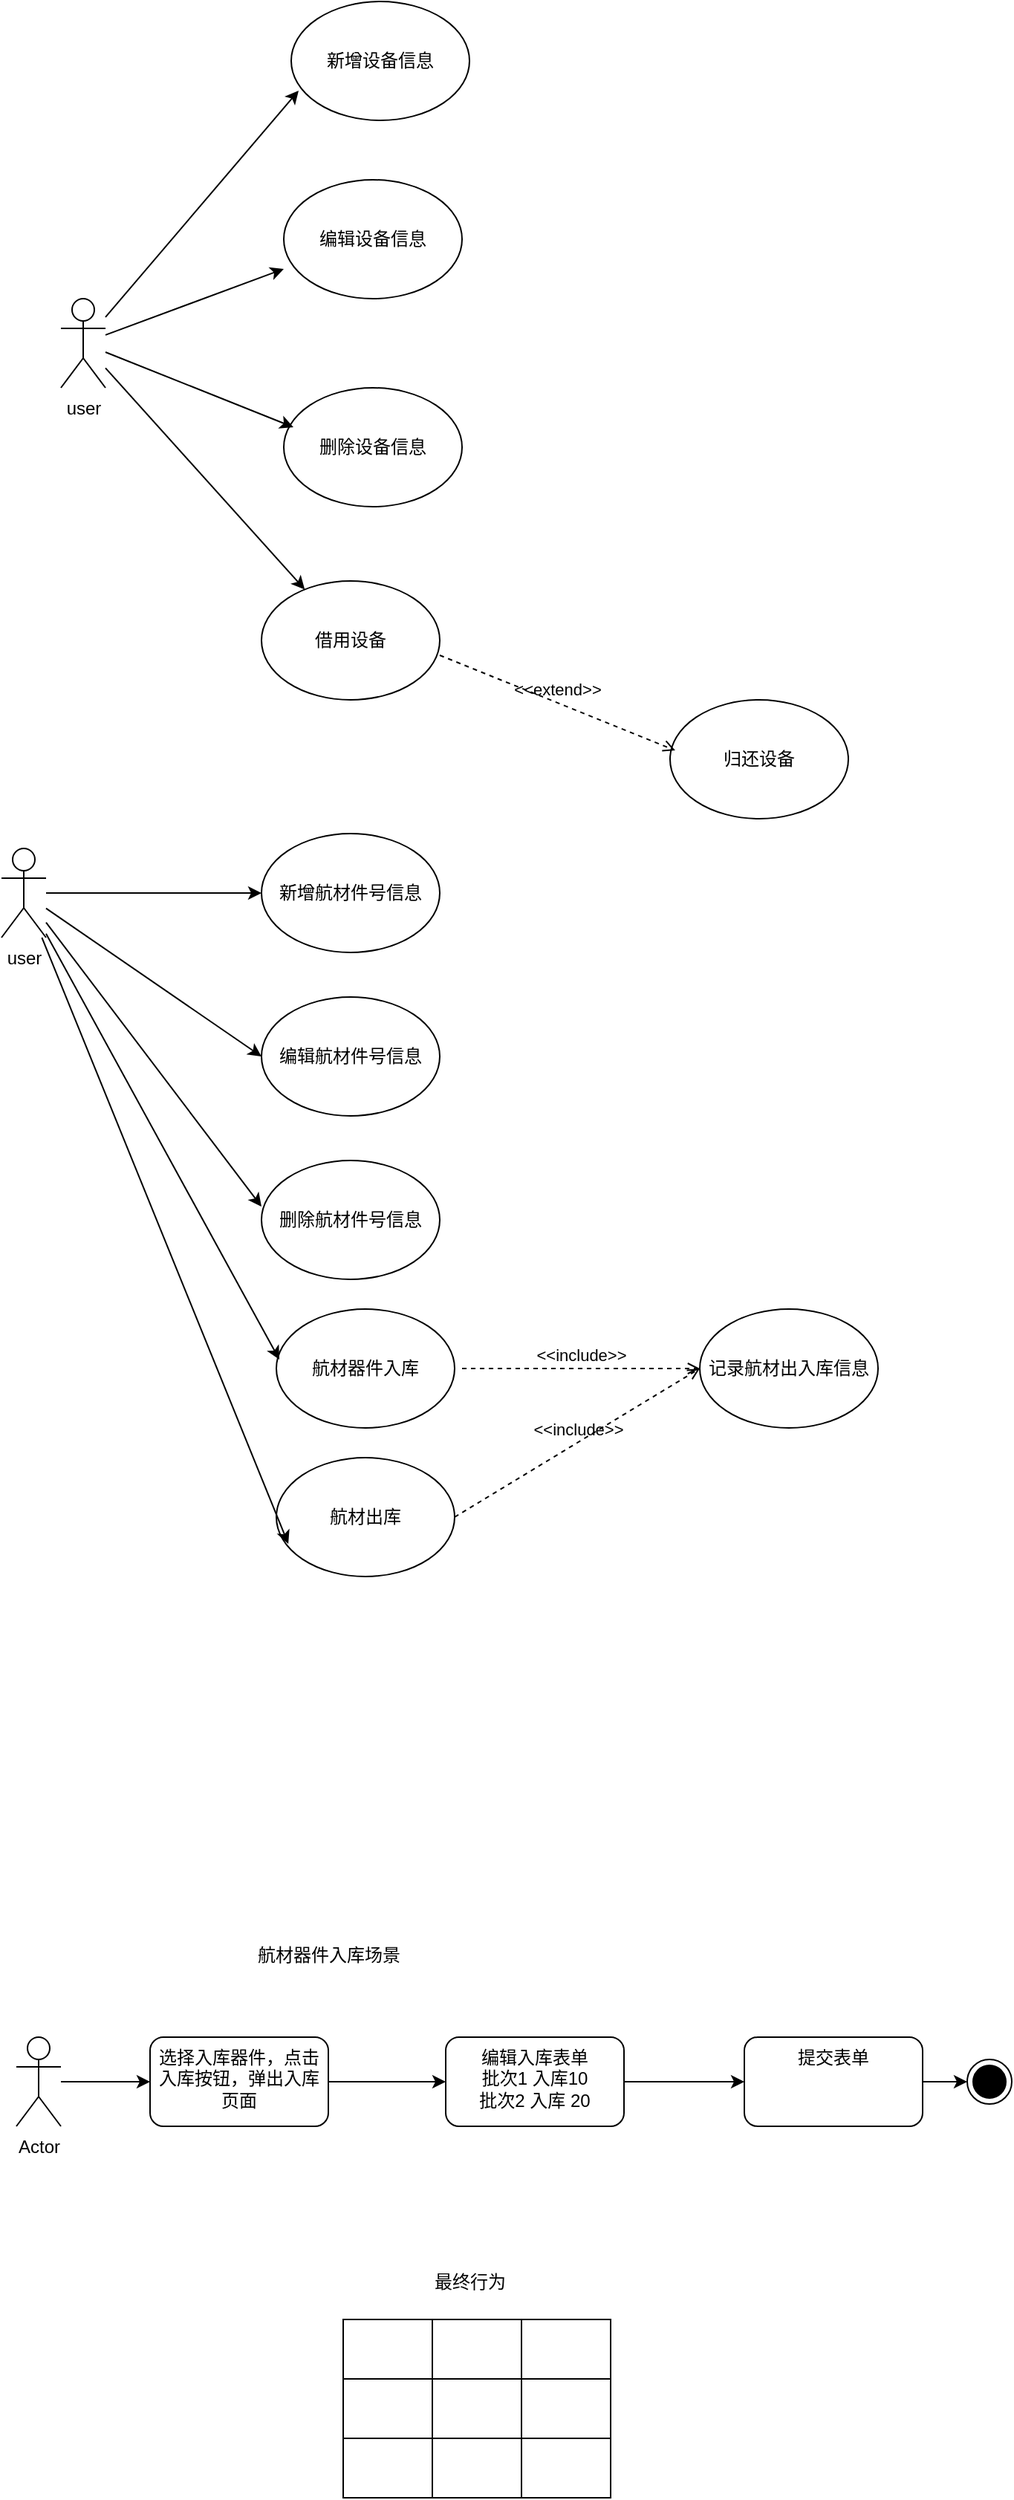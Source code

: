 <mxfile version="24.7.1" type="github">
  <diagram name="Page-1" id="piCZtO-26Py5zePVwWeR">
    <mxGraphModel dx="1434" dy="1838" grid="1" gridSize="10" guides="1" tooltips="1" connect="1" arrows="1" fold="1" page="1" pageScale="1" pageWidth="850" pageHeight="1100" math="0" shadow="0">
      <root>
        <mxCell id="0" />
        <mxCell id="1" parent="0" />
        <mxCell id="MWVJ1f_NghS_9OLPC1m6-1" value="user&lt;div&gt;&lt;br&gt;&lt;/div&gt;" style="shape=umlActor;verticalLabelPosition=bottom;verticalAlign=top;html=1;outlineConnect=0;" parent="1" vertex="1">
          <mxGeometry x="170" y="190" width="30" height="60" as="geometry" />
        </mxCell>
        <mxCell id="MWVJ1f_NghS_9OLPC1m6-2" value="新增设备信息" style="ellipse;whiteSpace=wrap;html=1;" parent="1" vertex="1">
          <mxGeometry x="325" y="-10" width="120" height="80" as="geometry" />
        </mxCell>
        <mxCell id="MWVJ1f_NghS_9OLPC1m6-3" value="编辑设备信息" style="ellipse;whiteSpace=wrap;html=1;" parent="1" vertex="1">
          <mxGeometry x="320" y="110" width="120" height="80" as="geometry" />
        </mxCell>
        <mxCell id="MWVJ1f_NghS_9OLPC1m6-4" value="删除设备信息" style="ellipse;whiteSpace=wrap;html=1;" parent="1" vertex="1">
          <mxGeometry x="320" y="250" width="120" height="80" as="geometry" />
        </mxCell>
        <mxCell id="MWVJ1f_NghS_9OLPC1m6-5" value="" style="endArrow=classic;html=1;rounded=0;" parent="1" source="MWVJ1f_NghS_9OLPC1m6-1" edge="1">
          <mxGeometry width="50" height="50" relative="1" as="geometry">
            <mxPoint x="280" y="100" as="sourcePoint" />
            <mxPoint x="330" y="50" as="targetPoint" />
          </mxGeometry>
        </mxCell>
        <mxCell id="MWVJ1f_NghS_9OLPC1m6-6" value="" style="endArrow=classic;html=1;rounded=0;" parent="1" source="MWVJ1f_NghS_9OLPC1m6-1" edge="1">
          <mxGeometry width="50" height="50" relative="1" as="geometry">
            <mxPoint x="270" y="220" as="sourcePoint" />
            <mxPoint x="320" y="170" as="targetPoint" />
          </mxGeometry>
        </mxCell>
        <mxCell id="MWVJ1f_NghS_9OLPC1m6-7" value="" style="endArrow=classic;html=1;rounded=0;entryX=0.054;entryY=0.331;entryDx=0;entryDy=0;entryPerimeter=0;" parent="1" source="MWVJ1f_NghS_9OLPC1m6-1" target="MWVJ1f_NghS_9OLPC1m6-4" edge="1">
          <mxGeometry width="50" height="50" relative="1" as="geometry">
            <mxPoint x="240" y="260" as="sourcePoint" />
            <mxPoint x="290" y="210" as="targetPoint" />
          </mxGeometry>
        </mxCell>
        <mxCell id="MWVJ1f_NghS_9OLPC1m6-8" value="借用设备" style="ellipse;whiteSpace=wrap;html=1;" parent="1" vertex="1">
          <mxGeometry x="305" y="380" width="120" height="80" as="geometry" />
        </mxCell>
        <mxCell id="MWVJ1f_NghS_9OLPC1m6-9" value="归还设备" style="ellipse;whiteSpace=wrap;html=1;" parent="1" vertex="1">
          <mxGeometry x="580" y="460" width="120" height="80" as="geometry" />
        </mxCell>
        <mxCell id="MWVJ1f_NghS_9OLPC1m6-12" value="&amp;lt;&amp;lt;extend&amp;gt;&amp;gt;" style="html=1;verticalAlign=bottom;labelBackgroundColor=none;endArrow=open;endFill=0;dashed=1;rounded=0;entryX=0.029;entryY=0.425;entryDx=0;entryDy=0;entryPerimeter=0;" parent="1" target="MWVJ1f_NghS_9OLPC1m6-9" edge="1">
          <mxGeometry width="160" relative="1" as="geometry">
            <mxPoint x="425" y="430" as="sourcePoint" />
            <mxPoint x="585" y="430" as="targetPoint" />
          </mxGeometry>
        </mxCell>
        <mxCell id="MWVJ1f_NghS_9OLPC1m6-13" value="" style="endArrow=classic;html=1;rounded=0;" parent="1" source="MWVJ1f_NghS_9OLPC1m6-1" target="MWVJ1f_NghS_9OLPC1m6-8" edge="1">
          <mxGeometry width="50" height="50" relative="1" as="geometry">
            <mxPoint x="140" y="370" as="sourcePoint" />
            <mxPoint x="190" y="320" as="targetPoint" />
          </mxGeometry>
        </mxCell>
        <mxCell id="ScBlRZpqlWq9Jn6grSCv-6" style="edgeStyle=orthogonalEdgeStyle;rounded=0;orthogonalLoop=1;jettySize=auto;html=1;entryX=0;entryY=0.5;entryDx=0;entryDy=0;" edge="1" parent="1" source="ScBlRZpqlWq9Jn6grSCv-4" target="ScBlRZpqlWq9Jn6grSCv-5">
          <mxGeometry relative="1" as="geometry" />
        </mxCell>
        <mxCell id="ScBlRZpqlWq9Jn6grSCv-9" style="rounded=0;orthogonalLoop=1;jettySize=auto;html=1;entryX=0;entryY=0.5;entryDx=0;entryDy=0;" edge="1" parent="1" source="ScBlRZpqlWq9Jn6grSCv-4" target="ScBlRZpqlWq9Jn6grSCv-7">
          <mxGeometry relative="1" as="geometry" />
        </mxCell>
        <mxCell id="ScBlRZpqlWq9Jn6grSCv-4" value="user&lt;div&gt;&lt;br&gt;&lt;/div&gt;" style="shape=umlActor;verticalLabelPosition=bottom;verticalAlign=top;html=1;outlineConnect=0;" vertex="1" parent="1">
          <mxGeometry x="130" y="560" width="30" height="60" as="geometry" />
        </mxCell>
        <mxCell id="ScBlRZpqlWq9Jn6grSCv-5" value="新增航材件号信息" style="ellipse;whiteSpace=wrap;html=1;" vertex="1" parent="1">
          <mxGeometry x="305" y="550" width="120" height="80" as="geometry" />
        </mxCell>
        <mxCell id="ScBlRZpqlWq9Jn6grSCv-7" value="编辑航材件号信息" style="ellipse;whiteSpace=wrap;html=1;" vertex="1" parent="1">
          <mxGeometry x="305" y="660" width="120" height="80" as="geometry" />
        </mxCell>
        <mxCell id="ScBlRZpqlWq9Jn6grSCv-10" value="删除航材件号信息" style="ellipse;whiteSpace=wrap;html=1;" vertex="1" parent="1">
          <mxGeometry x="305" y="770" width="120" height="80" as="geometry" />
        </mxCell>
        <mxCell id="ScBlRZpqlWq9Jn6grSCv-11" style="edgeStyle=none;rounded=0;orthogonalLoop=1;jettySize=auto;html=1;entryX=0;entryY=0.388;entryDx=0;entryDy=0;entryPerimeter=0;" edge="1" parent="1" source="ScBlRZpqlWq9Jn6grSCv-4" target="ScBlRZpqlWq9Jn6grSCv-10">
          <mxGeometry relative="1" as="geometry" />
        </mxCell>
        <mxCell id="ScBlRZpqlWq9Jn6grSCv-12" value="航材器件入库" style="ellipse;whiteSpace=wrap;html=1;" vertex="1" parent="1">
          <mxGeometry x="315" y="870" width="120" height="80" as="geometry" />
        </mxCell>
        <mxCell id="ScBlRZpqlWq9Jn6grSCv-13" style="edgeStyle=none;rounded=0;orthogonalLoop=1;jettySize=auto;html=1;entryX=0.017;entryY=0.425;entryDx=0;entryDy=0;entryPerimeter=0;" edge="1" parent="1" source="ScBlRZpqlWq9Jn6grSCv-4" target="ScBlRZpqlWq9Jn6grSCv-12">
          <mxGeometry relative="1" as="geometry" />
        </mxCell>
        <mxCell id="ScBlRZpqlWq9Jn6grSCv-14" value="&amp;lt;&amp;lt;include&amp;gt;&amp;gt;" style="html=1;verticalAlign=bottom;labelBackgroundColor=none;endArrow=open;endFill=0;dashed=1;rounded=0;" edge="1" parent="1">
          <mxGeometry width="160" relative="1" as="geometry">
            <mxPoint x="440" y="910" as="sourcePoint" />
            <mxPoint x="600" y="910" as="targetPoint" />
          </mxGeometry>
        </mxCell>
        <mxCell id="ScBlRZpqlWq9Jn6grSCv-15" value="记录航材出入库信息" style="ellipse;whiteSpace=wrap;html=1;" vertex="1" parent="1">
          <mxGeometry x="600" y="870" width="120" height="80" as="geometry" />
        </mxCell>
        <mxCell id="ScBlRZpqlWq9Jn6grSCv-16" value="航材出库" style="ellipse;whiteSpace=wrap;html=1;" vertex="1" parent="1">
          <mxGeometry x="315" y="970" width="120" height="80" as="geometry" />
        </mxCell>
        <mxCell id="ScBlRZpqlWq9Jn6grSCv-17" style="edgeStyle=none;rounded=0;orthogonalLoop=1;jettySize=auto;html=1;entryX=0.067;entryY=0.725;entryDx=0;entryDy=0;entryPerimeter=0;" edge="1" parent="1" source="ScBlRZpqlWq9Jn6grSCv-4" target="ScBlRZpqlWq9Jn6grSCv-16">
          <mxGeometry relative="1" as="geometry" />
        </mxCell>
        <mxCell id="ScBlRZpqlWq9Jn6grSCv-18" value="&amp;lt;&amp;lt;include&amp;gt;&amp;gt;" style="html=1;verticalAlign=bottom;labelBackgroundColor=none;endArrow=open;endFill=0;dashed=1;rounded=0;exitX=1;exitY=0.5;exitDx=0;exitDy=0;" edge="1" parent="1" source="ScBlRZpqlWq9Jn6grSCv-16">
          <mxGeometry width="160" relative="1" as="geometry">
            <mxPoint x="450" y="920" as="sourcePoint" />
            <mxPoint x="600" y="910" as="targetPoint" />
          </mxGeometry>
        </mxCell>
        <mxCell id="ScBlRZpqlWq9Jn6grSCv-28" value="" style="edgeStyle=none;rounded=0;orthogonalLoop=1;jettySize=auto;html=1;" edge="1" parent="1" source="ScBlRZpqlWq9Jn6grSCv-25" target="ScBlRZpqlWq9Jn6grSCv-27">
          <mxGeometry relative="1" as="geometry" />
        </mxCell>
        <mxCell id="ScBlRZpqlWq9Jn6grSCv-25" value="Actor" style="shape=umlActor;verticalLabelPosition=bottom;verticalAlign=top;html=1;" vertex="1" parent="1">
          <mxGeometry x="140" y="1360" width="30" height="60" as="geometry" />
        </mxCell>
        <mxCell id="ScBlRZpqlWq9Jn6grSCv-26" value="航材器件入库场景" style="text;html=1;align=center;verticalAlign=middle;resizable=0;points=[];autosize=1;strokeColor=none;fillColor=none;" vertex="1" parent="1">
          <mxGeometry x="290" y="1290" width="120" height="30" as="geometry" />
        </mxCell>
        <mxCell id="ScBlRZpqlWq9Jn6grSCv-30" value="" style="edgeStyle=none;rounded=0;orthogonalLoop=1;jettySize=auto;html=1;" edge="1" parent="1" source="ScBlRZpqlWq9Jn6grSCv-27" target="ScBlRZpqlWq9Jn6grSCv-29">
          <mxGeometry relative="1" as="geometry" />
        </mxCell>
        <mxCell id="ScBlRZpqlWq9Jn6grSCv-27" value="选择入库器件，点击入库按钮，弹出入库页面" style="rounded=1;whiteSpace=wrap;html=1;verticalAlign=top;" vertex="1" parent="1">
          <mxGeometry x="230" y="1360" width="120" height="60" as="geometry" />
        </mxCell>
        <mxCell id="ScBlRZpqlWq9Jn6grSCv-32" value="" style="edgeStyle=none;rounded=0;orthogonalLoop=1;jettySize=auto;html=1;" edge="1" parent="1" source="ScBlRZpqlWq9Jn6grSCv-29" target="ScBlRZpqlWq9Jn6grSCv-31">
          <mxGeometry relative="1" as="geometry" />
        </mxCell>
        <mxCell id="ScBlRZpqlWq9Jn6grSCv-29" value="编辑入库表单&lt;div&gt;批次1 入库10&lt;/div&gt;&lt;div&gt;批次2 入库 20&lt;/div&gt;" style="rounded=1;whiteSpace=wrap;html=1;verticalAlign=top;" vertex="1" parent="1">
          <mxGeometry x="429" y="1360" width="120" height="60" as="geometry" />
        </mxCell>
        <mxCell id="ScBlRZpqlWq9Jn6grSCv-34" value="" style="edgeStyle=none;rounded=0;orthogonalLoop=1;jettySize=auto;html=1;" edge="1" parent="1" source="ScBlRZpqlWq9Jn6grSCv-31" target="ScBlRZpqlWq9Jn6grSCv-33">
          <mxGeometry relative="1" as="geometry" />
        </mxCell>
        <mxCell id="ScBlRZpqlWq9Jn6grSCv-31" value="提交表单" style="rounded=1;whiteSpace=wrap;html=1;verticalAlign=top;" vertex="1" parent="1">
          <mxGeometry x="630" y="1360" width="120" height="60" as="geometry" />
        </mxCell>
        <mxCell id="ScBlRZpqlWq9Jn6grSCv-33" value="" style="ellipse;html=1;shape=endState;fillColor=strokeColor;" vertex="1" parent="1">
          <mxGeometry x="780" y="1375" width="30" height="30" as="geometry" />
        </mxCell>
        <mxCell id="ScBlRZpqlWq9Jn6grSCv-36" value="" style="shape=table;startSize=0;container=1;collapsible=0;childLayout=tableLayout;fontSize=16;" vertex="1" parent="1">
          <mxGeometry x="360" y="1550" width="180" height="120" as="geometry" />
        </mxCell>
        <mxCell id="ScBlRZpqlWq9Jn6grSCv-37" value="" style="shape=tableRow;horizontal=0;startSize=0;swimlaneHead=0;swimlaneBody=0;strokeColor=inherit;top=0;left=0;bottom=0;right=0;collapsible=0;dropTarget=0;fillColor=none;points=[[0,0.5],[1,0.5]];portConstraint=eastwest;fontSize=16;" vertex="1" parent="ScBlRZpqlWq9Jn6grSCv-36">
          <mxGeometry width="180" height="40" as="geometry" />
        </mxCell>
        <mxCell id="ScBlRZpqlWq9Jn6grSCv-38" value="" style="shape=partialRectangle;html=1;whiteSpace=wrap;connectable=0;strokeColor=inherit;overflow=hidden;fillColor=none;top=0;left=0;bottom=0;right=0;pointerEvents=1;fontSize=16;" vertex="1" parent="ScBlRZpqlWq9Jn6grSCv-37">
          <mxGeometry width="60" height="40" as="geometry">
            <mxRectangle width="60" height="40" as="alternateBounds" />
          </mxGeometry>
        </mxCell>
        <mxCell id="ScBlRZpqlWq9Jn6grSCv-39" value="" style="shape=partialRectangle;html=1;whiteSpace=wrap;connectable=0;strokeColor=inherit;overflow=hidden;fillColor=none;top=0;left=0;bottom=0;right=0;pointerEvents=1;fontSize=16;" vertex="1" parent="ScBlRZpqlWq9Jn6grSCv-37">
          <mxGeometry x="60" width="60" height="40" as="geometry">
            <mxRectangle width="60" height="40" as="alternateBounds" />
          </mxGeometry>
        </mxCell>
        <mxCell id="ScBlRZpqlWq9Jn6grSCv-40" value="" style="shape=partialRectangle;html=1;whiteSpace=wrap;connectable=0;strokeColor=inherit;overflow=hidden;fillColor=none;top=0;left=0;bottom=0;right=0;pointerEvents=1;fontSize=16;" vertex="1" parent="ScBlRZpqlWq9Jn6grSCv-37">
          <mxGeometry x="120" width="60" height="40" as="geometry">
            <mxRectangle width="60" height="40" as="alternateBounds" />
          </mxGeometry>
        </mxCell>
        <mxCell id="ScBlRZpqlWq9Jn6grSCv-41" value="" style="shape=tableRow;horizontal=0;startSize=0;swimlaneHead=0;swimlaneBody=0;strokeColor=inherit;top=0;left=0;bottom=0;right=0;collapsible=0;dropTarget=0;fillColor=none;points=[[0,0.5],[1,0.5]];portConstraint=eastwest;fontSize=16;" vertex="1" parent="ScBlRZpqlWq9Jn6grSCv-36">
          <mxGeometry y="40" width="180" height="40" as="geometry" />
        </mxCell>
        <mxCell id="ScBlRZpqlWq9Jn6grSCv-42" value="" style="shape=partialRectangle;html=1;whiteSpace=wrap;connectable=0;strokeColor=inherit;overflow=hidden;fillColor=none;top=0;left=0;bottom=0;right=0;pointerEvents=1;fontSize=16;" vertex="1" parent="ScBlRZpqlWq9Jn6grSCv-41">
          <mxGeometry width="60" height="40" as="geometry">
            <mxRectangle width="60" height="40" as="alternateBounds" />
          </mxGeometry>
        </mxCell>
        <mxCell id="ScBlRZpqlWq9Jn6grSCv-43" value="" style="shape=partialRectangle;html=1;whiteSpace=wrap;connectable=0;strokeColor=inherit;overflow=hidden;fillColor=none;top=0;left=0;bottom=0;right=0;pointerEvents=1;fontSize=16;" vertex="1" parent="ScBlRZpqlWq9Jn6grSCv-41">
          <mxGeometry x="60" width="60" height="40" as="geometry">
            <mxRectangle width="60" height="40" as="alternateBounds" />
          </mxGeometry>
        </mxCell>
        <mxCell id="ScBlRZpqlWq9Jn6grSCv-44" value="" style="shape=partialRectangle;html=1;whiteSpace=wrap;connectable=0;strokeColor=inherit;overflow=hidden;fillColor=none;top=0;left=0;bottom=0;right=0;pointerEvents=1;fontSize=16;" vertex="1" parent="ScBlRZpqlWq9Jn6grSCv-41">
          <mxGeometry x="120" width="60" height="40" as="geometry">
            <mxRectangle width="60" height="40" as="alternateBounds" />
          </mxGeometry>
        </mxCell>
        <mxCell id="ScBlRZpqlWq9Jn6grSCv-45" value="" style="shape=tableRow;horizontal=0;startSize=0;swimlaneHead=0;swimlaneBody=0;strokeColor=inherit;top=0;left=0;bottom=0;right=0;collapsible=0;dropTarget=0;fillColor=none;points=[[0,0.5],[1,0.5]];portConstraint=eastwest;fontSize=16;" vertex="1" parent="ScBlRZpqlWq9Jn6grSCv-36">
          <mxGeometry y="80" width="180" height="40" as="geometry" />
        </mxCell>
        <mxCell id="ScBlRZpqlWq9Jn6grSCv-46" value="" style="shape=partialRectangle;html=1;whiteSpace=wrap;connectable=0;strokeColor=inherit;overflow=hidden;fillColor=none;top=0;left=0;bottom=0;right=0;pointerEvents=1;fontSize=16;" vertex="1" parent="ScBlRZpqlWq9Jn6grSCv-45">
          <mxGeometry width="60" height="40" as="geometry">
            <mxRectangle width="60" height="40" as="alternateBounds" />
          </mxGeometry>
        </mxCell>
        <mxCell id="ScBlRZpqlWq9Jn6grSCv-47" value="" style="shape=partialRectangle;html=1;whiteSpace=wrap;connectable=0;strokeColor=inherit;overflow=hidden;fillColor=none;top=0;left=0;bottom=0;right=0;pointerEvents=1;fontSize=16;" vertex="1" parent="ScBlRZpqlWq9Jn6grSCv-45">
          <mxGeometry x="60" width="60" height="40" as="geometry">
            <mxRectangle width="60" height="40" as="alternateBounds" />
          </mxGeometry>
        </mxCell>
        <mxCell id="ScBlRZpqlWq9Jn6grSCv-48" value="" style="shape=partialRectangle;html=1;whiteSpace=wrap;connectable=0;strokeColor=inherit;overflow=hidden;fillColor=none;top=0;left=0;bottom=0;right=0;pointerEvents=1;fontSize=16;" vertex="1" parent="ScBlRZpqlWq9Jn6grSCv-45">
          <mxGeometry x="120" width="60" height="40" as="geometry">
            <mxRectangle width="60" height="40" as="alternateBounds" />
          </mxGeometry>
        </mxCell>
        <mxCell id="ScBlRZpqlWq9Jn6grSCv-50" value="最终行为" style="text;html=1;align=center;verticalAlign=middle;resizable=0;points=[];autosize=1;strokeColor=none;fillColor=none;" vertex="1" parent="1">
          <mxGeometry x="410" y="1510" width="70" height="30" as="geometry" />
        </mxCell>
      </root>
    </mxGraphModel>
  </diagram>
</mxfile>
